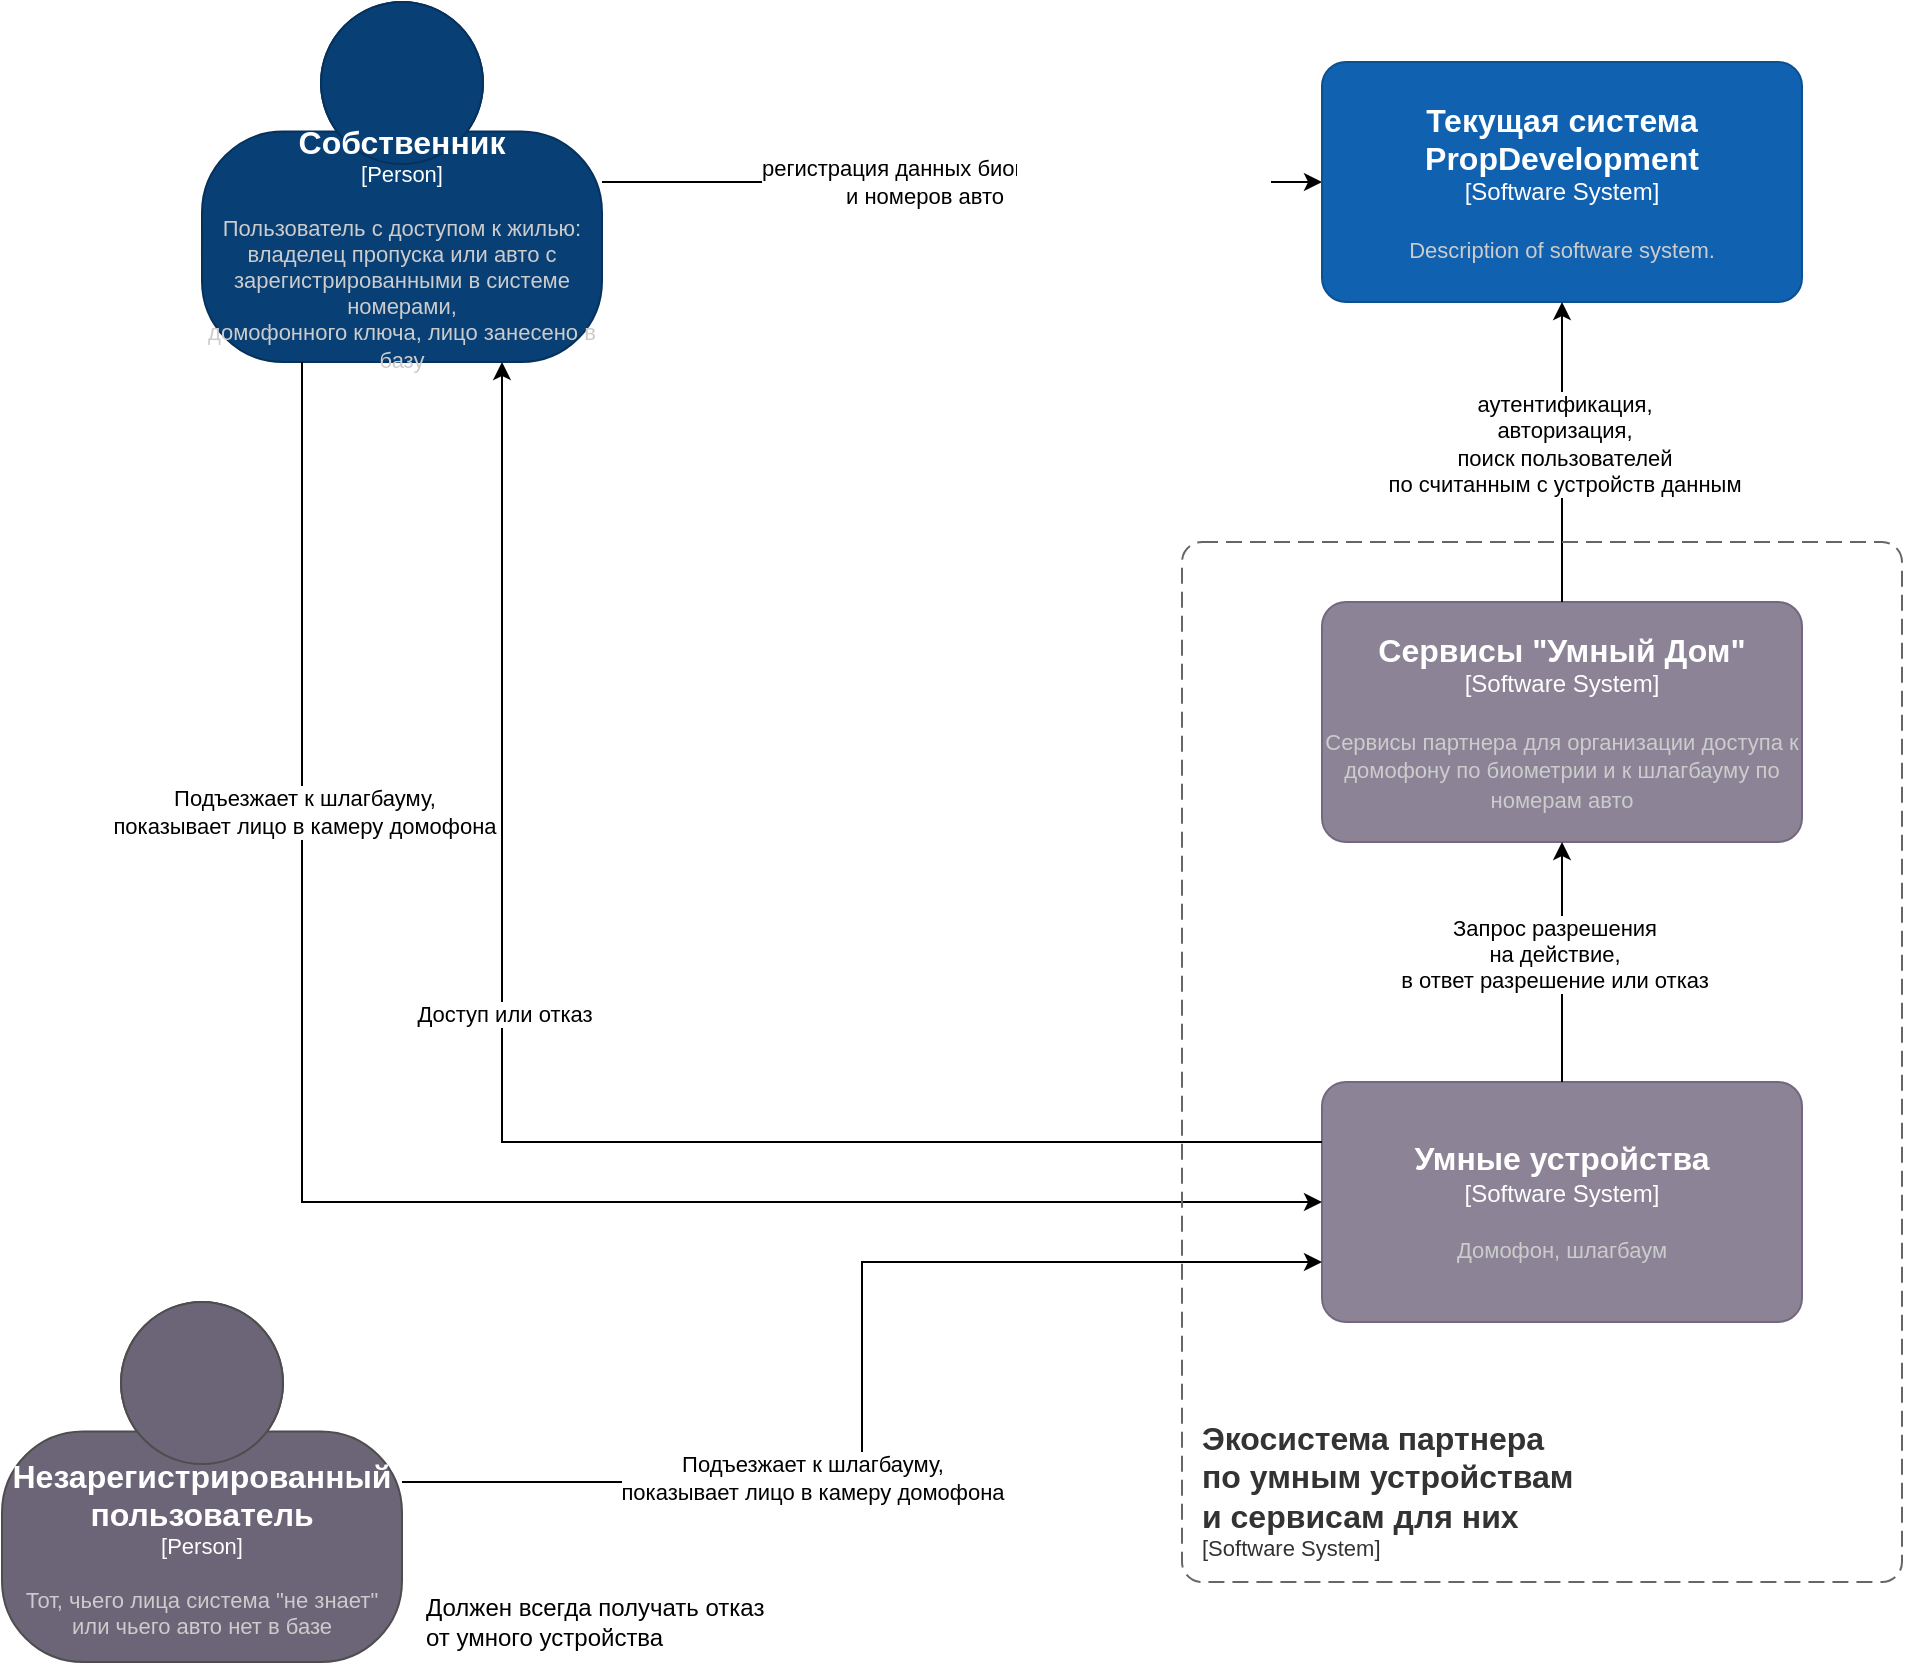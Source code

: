 <mxfile version="24.7.17">
  <diagram name="Page-1" id="NrLLr9CvXASHTufuh7ZF">
    <mxGraphModel dx="2062" dy="731" grid="1" gridSize="10" guides="1" tooltips="1" connect="1" arrows="1" fold="1" page="1" pageScale="1" pageWidth="827" pageHeight="1169" math="0" shadow="0">
      <root>
        <mxCell id="0" />
        <mxCell id="1" parent="0" />
        <mxCell id="LD_TO3ioF_JFTSlpaUSb-6" style="edgeStyle=orthogonalEdgeStyle;rounded=0;orthogonalLoop=1;jettySize=auto;html=1;exitX=1;exitY=0.5;exitDx=0;exitDy=0;exitPerimeter=0;" parent="1" source="LD_TO3ioF_JFTSlpaUSb-1" target="LD_TO3ioF_JFTSlpaUSb-5" edge="1">
          <mxGeometry relative="1" as="geometry" />
        </mxCell>
        <mxCell id="LD_TO3ioF_JFTSlpaUSb-7" value="регистрация данных биометрии&lt;br&gt;и номеров авто" style="edgeLabel;html=1;align=center;verticalAlign=middle;resizable=0;points=[];" parent="LD_TO3ioF_JFTSlpaUSb-6" vertex="1" connectable="0">
          <mxGeometry x="-0.498" y="-1" relative="1" as="geometry">
            <mxPoint x="70" y="-1" as="offset" />
          </mxGeometry>
        </mxCell>
        <object placeholders="1" c4Name="Собственник" c4Type="Person" c4Description="Пользователь с доступом к жилью:&#xa;владелец пропуска или авто с зарегистрированными в системе номерами,&#xa;домофонного ключа, лицо занесено в базу" label="&lt;font style=&quot;font-size: 16px&quot;&gt;&lt;b&gt;%c4Name%&lt;/b&gt;&lt;/font&gt;&lt;div&gt;[%c4Type%]&lt;/div&gt;&lt;br&gt;&lt;div&gt;&lt;font style=&quot;font-size: 11px&quot;&gt;&lt;font color=&quot;#cccccc&quot;&gt;%c4Description%&lt;/font&gt;&lt;/div&gt;" id="LD_TO3ioF_JFTSlpaUSb-1">
          <mxCell style="html=1;fontSize=11;dashed=0;whiteSpace=wrap;fillColor=#083F75;strokeColor=#06315C;fontColor=#ffffff;shape=mxgraph.c4.person2;align=center;metaEdit=1;points=[[0.5,0,0],[1,0.5,0],[1,0.75,0],[0.75,1,0],[0.5,1,0],[0.25,1,0],[0,0.75,0],[0,0.5,0]];resizable=0;" parent="1" vertex="1">
            <mxGeometry x="-190" y="190" width="200" height="180" as="geometry" />
          </mxCell>
        </object>
        <object placeholders="1" c4Name="Сервисы &quot;Умный Дом&quot;" c4Type="Software System" c4Description="Сервисы партнера для организации доступа к домофону по биометрии и к шлагбауму по номерам авто" label="&lt;font style=&quot;font-size: 16px&quot;&gt;&lt;b&gt;%c4Name%&lt;/b&gt;&lt;/font&gt;&lt;div&gt;[%c4Type%]&lt;/div&gt;&lt;br&gt;&lt;div&gt;&lt;font style=&quot;font-size: 11px&quot;&gt;&lt;font color=&quot;#cccccc&quot;&gt;%c4Description%&lt;/font&gt;&lt;/div&gt;" id="LD_TO3ioF_JFTSlpaUSb-4">
          <mxCell style="rounded=1;whiteSpace=wrap;html=1;labelBackgroundColor=none;fillColor=#8C8496;fontColor=#ffffff;align=center;arcSize=10;strokeColor=#736782;metaEdit=1;resizable=0;points=[[0.25,0,0],[0.5,0,0],[0.75,0,0],[1,0.25,0],[1,0.5,0],[1,0.75,0],[0.75,1,0],[0.5,1,0],[0.25,1,0],[0,0.75,0],[0,0.5,0],[0,0.25,0]];" parent="1" vertex="1">
            <mxGeometry x="370" y="490" width="240" height="120" as="geometry" />
          </mxCell>
        </object>
        <object placeholders="1" c4Name="Текущая система PropDevelopment" c4Type="Software System" c4Description="Description of software system." label="&lt;font style=&quot;font-size: 16px&quot;&gt;&lt;b&gt;%c4Name%&lt;/b&gt;&lt;/font&gt;&lt;div&gt;[%c4Type%]&lt;/div&gt;&lt;br&gt;&lt;div&gt;&lt;font style=&quot;font-size: 11px&quot;&gt;&lt;font color=&quot;#cccccc&quot;&gt;%c4Description%&lt;/font&gt;&lt;/div&gt;" id="LD_TO3ioF_JFTSlpaUSb-5">
          <mxCell style="rounded=1;whiteSpace=wrap;html=1;labelBackgroundColor=none;fillColor=#1061B0;fontColor=#ffffff;align=center;arcSize=10;strokeColor=#0D5091;metaEdit=1;resizable=0;points=[[0.25,0,0],[0.5,0,0],[0.75,0,0],[1,0.25,0],[1,0.5,0],[1,0.75,0],[0.75,1,0],[0.5,1,0],[0.25,1,0],[0,0.75,0],[0,0.5,0],[0,0.25,0]];" parent="1" vertex="1">
            <mxGeometry x="370" y="220" width="240" height="120" as="geometry" />
          </mxCell>
        </object>
        <object placeholders="1" c4Name="Умные устройства" c4Type="Software System" c4Description="Домофон, шлагбаум" label="&lt;font style=&quot;font-size: 16px&quot;&gt;&lt;b&gt;%c4Name%&lt;/b&gt;&lt;/font&gt;&lt;div&gt;[%c4Type%]&lt;/div&gt;&lt;br&gt;&lt;div&gt;&lt;font style=&quot;font-size: 11px&quot;&gt;&lt;font color=&quot;#cccccc&quot;&gt;%c4Description%&lt;/font&gt;&lt;/div&gt;" id="LD_TO3ioF_JFTSlpaUSb-8">
          <mxCell style="rounded=1;whiteSpace=wrap;html=1;labelBackgroundColor=none;fillColor=#8C8496;fontColor=#ffffff;align=center;arcSize=10;strokeColor=#736782;metaEdit=1;resizable=0;points=[[0.25,0,0],[0.5,0,0],[0.75,0,0],[1,0.25,0],[1,0.5,0],[1,0.75,0],[0.75,1,0],[0.5,1,0],[0.25,1,0],[0,0.75,0],[0,0.5,0],[0,0.25,0]];" parent="1" vertex="1">
            <mxGeometry x="370" y="730" width="240" height="120" as="geometry" />
          </mxCell>
        </object>
        <mxCell id="LD_TO3ioF_JFTSlpaUSb-9" style="edgeStyle=orthogonalEdgeStyle;rounded=0;orthogonalLoop=1;jettySize=auto;html=1;entryX=0;entryY=0.5;entryDx=0;entryDy=0;entryPerimeter=0;exitX=0.25;exitY=1;exitDx=0;exitDy=0;exitPerimeter=0;" parent="1" source="LD_TO3ioF_JFTSlpaUSb-1" target="LD_TO3ioF_JFTSlpaUSb-8" edge="1">
          <mxGeometry relative="1" as="geometry" />
        </mxCell>
        <mxCell id="LD_TO3ioF_JFTSlpaUSb-10" value="Подъезжает к шлагбауму,&lt;br&gt;показывает лицо в камеру домофона" style="edgeLabel;html=1;align=center;verticalAlign=middle;resizable=0;points=[];" parent="LD_TO3ioF_JFTSlpaUSb-9" vertex="1" connectable="0">
          <mxGeometry x="-0.519" y="1" relative="1" as="geometry">
            <mxPoint y="1" as="offset" />
          </mxGeometry>
        </mxCell>
        <mxCell id="LD_TO3ioF_JFTSlpaUSb-11" style="edgeStyle=orthogonalEdgeStyle;rounded=0;orthogonalLoop=1;jettySize=auto;html=1;entryX=0.5;entryY=1;entryDx=0;entryDy=0;entryPerimeter=0;exitX=0.5;exitY=0;exitDx=0;exitDy=0;exitPerimeter=0;" parent="1" source="LD_TO3ioF_JFTSlpaUSb-8" target="LD_TO3ioF_JFTSlpaUSb-4" edge="1">
          <mxGeometry relative="1" as="geometry" />
        </mxCell>
        <mxCell id="LD_TO3ioF_JFTSlpaUSb-14" value="Запрос разрешения&lt;br&gt;на действие,&lt;br&gt;в ответ разрешение или отказ" style="edgeLabel;html=1;align=center;verticalAlign=middle;resizable=0;points=[];" parent="LD_TO3ioF_JFTSlpaUSb-11" vertex="1" connectable="0">
          <mxGeometry x="0.051" y="4" relative="1" as="geometry">
            <mxPoint y="-1" as="offset" />
          </mxGeometry>
        </mxCell>
        <mxCell id="LD_TO3ioF_JFTSlpaUSb-15" style="edgeStyle=orthogonalEdgeStyle;rounded=0;orthogonalLoop=1;jettySize=auto;html=1;exitX=0.5;exitY=0;exitDx=0;exitDy=0;exitPerimeter=0;entryX=0.5;entryY=1;entryDx=0;entryDy=0;entryPerimeter=0;" parent="1" source="LD_TO3ioF_JFTSlpaUSb-4" target="LD_TO3ioF_JFTSlpaUSb-5" edge="1">
          <mxGeometry relative="1" as="geometry" />
        </mxCell>
        <mxCell id="LD_TO3ioF_JFTSlpaUSb-16" value="аутентификация,&lt;br&gt;авторизация,&lt;br&gt;поиск пользователей&lt;br&gt;по считанным с устройств данным" style="edgeLabel;html=1;align=center;verticalAlign=middle;resizable=0;points=[];" parent="LD_TO3ioF_JFTSlpaUSb-15" vertex="1" connectable="0">
          <mxGeometry x="0.369" y="-1" relative="1" as="geometry">
            <mxPoint y="23" as="offset" />
          </mxGeometry>
        </mxCell>
        <object placeholders="1" c4Name="Экосистема партнера &#xa;по умным устройствам &#xa;и сервисам для них" c4Type="SystemScopeBoundary" c4Application="Software System" label="&lt;font style=&quot;font-size: 16px&quot;&gt;&lt;b&gt;&lt;div style=&quot;text-align: left&quot;&gt;%c4Name%&lt;/div&gt;&lt;/b&gt;&lt;/font&gt;&lt;div style=&quot;text-align: left&quot;&gt;[%c4Application%]&lt;/div&gt;" id="LD_TO3ioF_JFTSlpaUSb-17">
          <mxCell style="rounded=1;fontSize=11;whiteSpace=wrap;html=1;dashed=1;arcSize=20;fillColor=none;strokeColor=#666666;fontColor=#333333;labelBackgroundColor=none;align=left;verticalAlign=bottom;labelBorderColor=none;spacingTop=0;spacing=10;dashPattern=8 4;metaEdit=1;rotatable=0;perimeter=rectanglePerimeter;noLabel=0;labelPadding=0;allowArrows=0;connectable=0;expand=0;recursiveResize=0;editable=1;pointerEvents=0;absoluteArcSize=1;points=[[0.25,0,0],[0.5,0,0],[0.75,0,0],[1,0.25,0],[1,0.5,0],[1,0.75,0],[0.75,1,0],[0.5,1,0],[0.25,1,0],[0,0.75,0],[0,0.5,0],[0,0.25,0]];" parent="1" vertex="1">
            <mxGeometry x="300" y="460" width="360" height="520" as="geometry" />
          </mxCell>
        </object>
        <mxCell id="LD_TO3ioF_JFTSlpaUSb-18" style="edgeStyle=orthogonalEdgeStyle;rounded=0;orthogonalLoop=1;jettySize=auto;html=1;exitX=0;exitY=0.25;exitDx=0;exitDy=0;exitPerimeter=0;entryX=0.75;entryY=1;entryDx=0;entryDy=0;entryPerimeter=0;" parent="1" source="LD_TO3ioF_JFTSlpaUSb-8" target="LD_TO3ioF_JFTSlpaUSb-1" edge="1">
          <mxGeometry relative="1" as="geometry" />
        </mxCell>
        <mxCell id="LD_TO3ioF_JFTSlpaUSb-19" value="Доступ или отказ" style="edgeLabel;html=1;align=center;verticalAlign=middle;resizable=0;points=[];" parent="LD_TO3ioF_JFTSlpaUSb-18" vertex="1" connectable="0">
          <mxGeometry x="0.184" y="-1" relative="1" as="geometry">
            <mxPoint y="-1" as="offset" />
          </mxGeometry>
        </mxCell>
        <object placeholders="1" c4Name="Незарегистрированный пользователь" c4Type="Person" c4Description="Тот, чьего лица система &quot;не знает&quot;&#xa;или чьего авто нет в базе" label="&lt;font style=&quot;font-size: 16px&quot;&gt;&lt;b&gt;%c4Name%&lt;/b&gt;&lt;/font&gt;&lt;div&gt;[%c4Type%]&lt;/div&gt;&lt;br&gt;&lt;div&gt;&lt;font style=&quot;font-size: 11px&quot;&gt;&lt;font color=&quot;#cccccc&quot;&gt;%c4Description%&lt;/font&gt;&lt;/div&gt;" id="lCapXhH9T_qQIBC01zxH-1">
          <mxCell style="html=1;fontSize=11;dashed=0;whiteSpace=wrap;fillColor=#6C6477;strokeColor=#4D4D4D;fontColor=#ffffff;shape=mxgraph.c4.person2;align=center;metaEdit=1;points=[[0.5,0,0],[1,0.5,0],[1,0.75,0],[0.75,1,0],[0.5,1,0],[0.25,1,0],[0,0.75,0],[0,0.5,0]];resizable=0;" vertex="1" parent="1">
            <mxGeometry x="-290" y="840" width="200" height="180" as="geometry" />
          </mxCell>
        </object>
        <mxCell id="lCapXhH9T_qQIBC01zxH-2" style="edgeStyle=orthogonalEdgeStyle;rounded=0;orthogonalLoop=1;jettySize=auto;html=1;entryX=0;entryY=0.75;entryDx=0;entryDy=0;entryPerimeter=0;" edge="1" parent="1" source="lCapXhH9T_qQIBC01zxH-1" target="LD_TO3ioF_JFTSlpaUSb-8">
          <mxGeometry relative="1" as="geometry" />
        </mxCell>
        <mxCell id="lCapXhH9T_qQIBC01zxH-3" value="Подъезжает к шлагбауму,&lt;br&gt;показывает лицо в камеру домофона" style="edgeLabel;html=1;align=center;verticalAlign=middle;resizable=0;points=[];" vertex="1" connectable="0" parent="lCapXhH9T_qQIBC01zxH-2">
          <mxGeometry x="-0.283" y="2" relative="1" as="geometry">
            <mxPoint as="offset" />
          </mxGeometry>
        </mxCell>
        <mxCell id="lCapXhH9T_qQIBC01zxH-4" value="Должен всегда получать отказ&lt;br&gt;от умного устройства" style="text;html=1;align=left;verticalAlign=middle;resizable=0;points=[];autosize=1;strokeColor=none;fillColor=none;" vertex="1" parent="1">
          <mxGeometry x="-80" y="980" width="190" height="40" as="geometry" />
        </mxCell>
      </root>
    </mxGraphModel>
  </diagram>
</mxfile>
